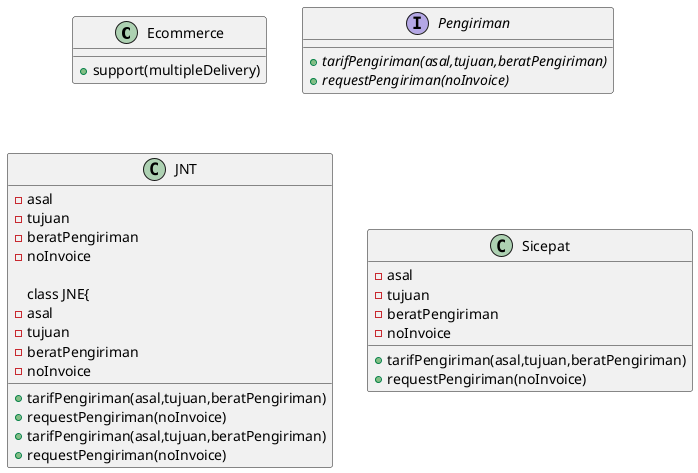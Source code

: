@startuml

    class  Ecommerce {
      +support(multipleDelivery)
    }

    interface Pengiriman{
      +{abstract} tarifPengiriman(asal,tujuan,beratPengiriman)
      +{abstract} requestPengiriman(noInvoice)
    }

    class JNT {
     -asal
     -tujuan
     -beratPengiriman
     -noInvoice
     +tarifPengiriman(asal,tujuan,beratPengiriman)
     +requestPengiriman(noInvoice)
     
     class JNE{
      -asal
      -tujuan
      -beratPengiriman
      -noInvoice
      +tarifPengiriman(asal,tujuan,beratPengiriman)
      +requestPengiriman(noInvoice)
    }
    
    class Sicepat {
      -asal
      -tujuan
      -beratPengiriman
      -noInvoice
      +tarifPengiriman(asal,tujuan,beratPengiriman)
      +requestPengiriman(noInvoice)
  }
  }

@enduml
